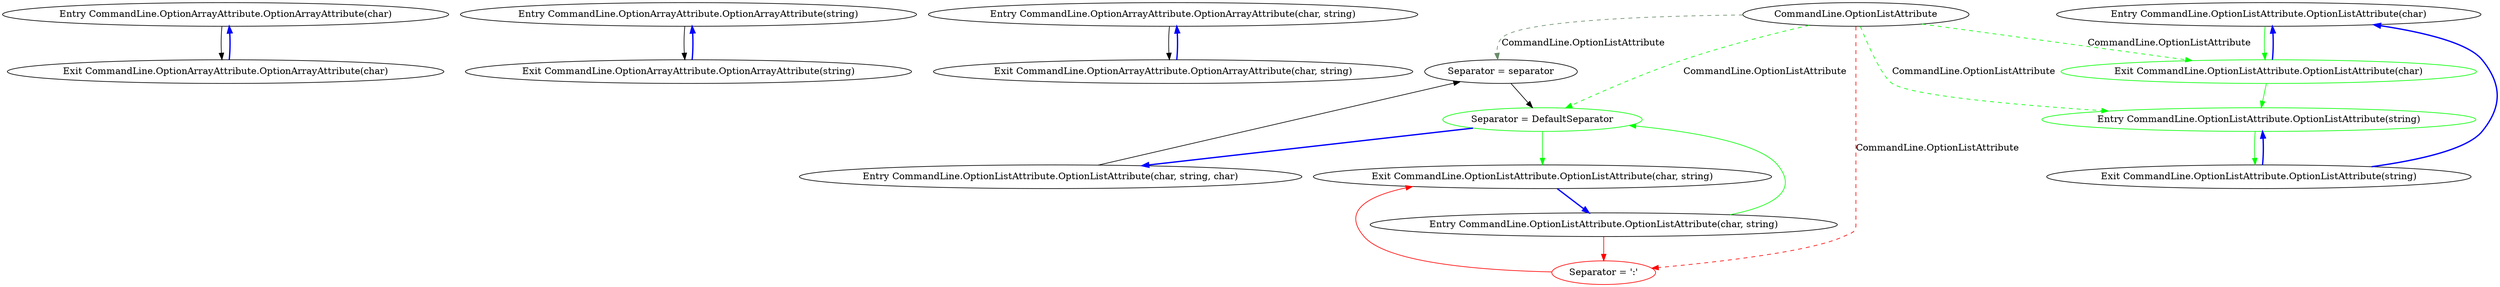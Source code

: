 digraph  {
n0 [label="Entry CommandLine.OptionArrayAttribute.OptionArrayAttribute(char)", span="39-39", cluster="CommandLine.OptionArrayAttribute.OptionArrayAttribute(char)"];
n1 [label="Exit CommandLine.OptionArrayAttribute.OptionArrayAttribute(char)", span="39-39", cluster="CommandLine.OptionArrayAttribute.OptionArrayAttribute(char)"];
n2 [label="Entry CommandLine.OptionArrayAttribute.OptionArrayAttribute(string)", span="48-48", cluster="CommandLine.OptionArrayAttribute.OptionArrayAttribute(string)"];
n3 [label="Exit CommandLine.OptionArrayAttribute.OptionArrayAttribute(string)", span="48-48", cluster="CommandLine.OptionArrayAttribute.OptionArrayAttribute(string)"];
n4 [label="Entry CommandLine.OptionArrayAttribute.OptionArrayAttribute(char, string)", span="58-58", cluster="CommandLine.OptionArrayAttribute.OptionArrayAttribute(char, string)"];
n5 [label="Exit CommandLine.OptionArrayAttribute.OptionArrayAttribute(char, string)", span="58-58", cluster="CommandLine.OptionArrayAttribute.OptionArrayAttribute(char, string)"];
m1_0 [label="Entry CommandLine.OptionListAttribute.OptionListAttribute(char)", span="42-42", cluster="CommandLine.OptionListAttribute.OptionListAttribute(char)", file="OptionListAttribute.cs"];
m1_1 [label="Exit CommandLine.OptionListAttribute.OptionListAttribute(char)", span="42-42", cluster="CommandLine.OptionListAttribute.OptionListAttribute(char)", color=green, community=0, file="OptionListAttribute.cs"];
m1_2 [label="Entry CommandLine.OptionListAttribute.OptionListAttribute(string)", span="51-51", cluster="CommandLine.OptionListAttribute.OptionListAttribute(string)", color=green, community=0, file="OptionListAttribute.cs"];
m1_3 [label="Exit CommandLine.OptionListAttribute.OptionListAttribute(string)", span="51-51", cluster="CommandLine.OptionListAttribute.OptionListAttribute(string)", file="OptionListAttribute.cs"];
m1_7 [label="Entry CommandLine.OptionListAttribute.OptionListAttribute(char, string, char)", span="73-73", cluster="CommandLine.OptionListAttribute.OptionListAttribute(char, string, char)", file="OptionListAttribute.cs"];
m1_8 [label="Separator = separator", span="76-76", cluster="CommandLine.OptionListAttribute.OptionListAttribute(char, string, char)", file="OptionListAttribute.cs"];
m1_9 [label="Separator = DefaultSeparator", span="77-77", cluster="CommandLine.OptionListAttribute.OptionListAttribute(char, string)", file="OptionListAttribute.cs", color=green, community=0];
m1_4 [label="Entry CommandLine.OptionListAttribute.OptionListAttribute(char, string)", span="61-61", cluster="CommandLine.OptionListAttribute.OptionListAttribute(char, string)", file="OptionListAttribute.cs"];
m1_5 [label="Separator = ':'", span="64-64", cluster="CommandLine.OptionListAttribute.OptionListAttribute(char, string)", color=red, community=0, file="OptionListAttribute.cs"];
m1_6 [label="Exit CommandLine.OptionListAttribute.OptionListAttribute(char, string)", span="61-61", cluster="CommandLine.OptionListAttribute.OptionListAttribute(char, string)", file="OptionListAttribute.cs"];
m1_10 [label="CommandLine.OptionListAttribute", span="", file="OptionListAttribute.cs"];
n0 -> n1  [key=0, style=solid];
n1 -> n0  [key=0, style=bold, color=blue];
n2 -> n3  [key=0, style=solid];
n3 -> n2  [key=0, style=bold, color=blue];
n4 -> n5  [key=0, style=solid];
n5 -> n4  [key=0, style=bold, color=blue];
m1_0 -> m1_1  [key=0, style=solid, color=green];
m1_1 -> m1_2  [key=0, style=solid, color=green];
m1_1 -> m1_0  [key=0, style=bold, color=blue];
m1_2 -> m1_3  [key=0, style=solid, color=green];
m1_3 -> m1_0  [key=0, style=bold, color=blue];
m1_3 -> m1_2  [key=0, style=bold, color=blue];
m1_7 -> m1_8  [key=0, style=solid];
m1_8 -> m1_9  [key=0, style=solid];
m1_9 -> m1_7  [key=0, style=bold, color=blue];
m1_9 -> m1_6  [key=0, style=solid, color=green];
m1_4 -> m1_5  [key=0, style=solid, color=red];
m1_4 -> m1_9  [key=0, style=solid, color=green];
m1_5 -> m1_6  [key=0, style=solid, color=red];
m1_6 -> m1_4  [key=0, style=bold, color=blue];
m1_10 -> m1_5  [key=1, style=dashed, color=red, label="CommandLine.OptionListAttribute"];
m1_10 -> m1_8  [key=1, style=dashed, color=darkseagreen4, label="CommandLine.OptionListAttribute"];
m1_10 -> m1_1  [key=1, style=dashed, color=green, label="CommandLine.OptionListAttribute"];
m1_10 -> m1_2  [key=1, style=dashed, color=green, label="CommandLine.OptionListAttribute"];
m1_10 -> m1_9  [key=1, style=dashed, color=green, label="CommandLine.OptionListAttribute"];
}

